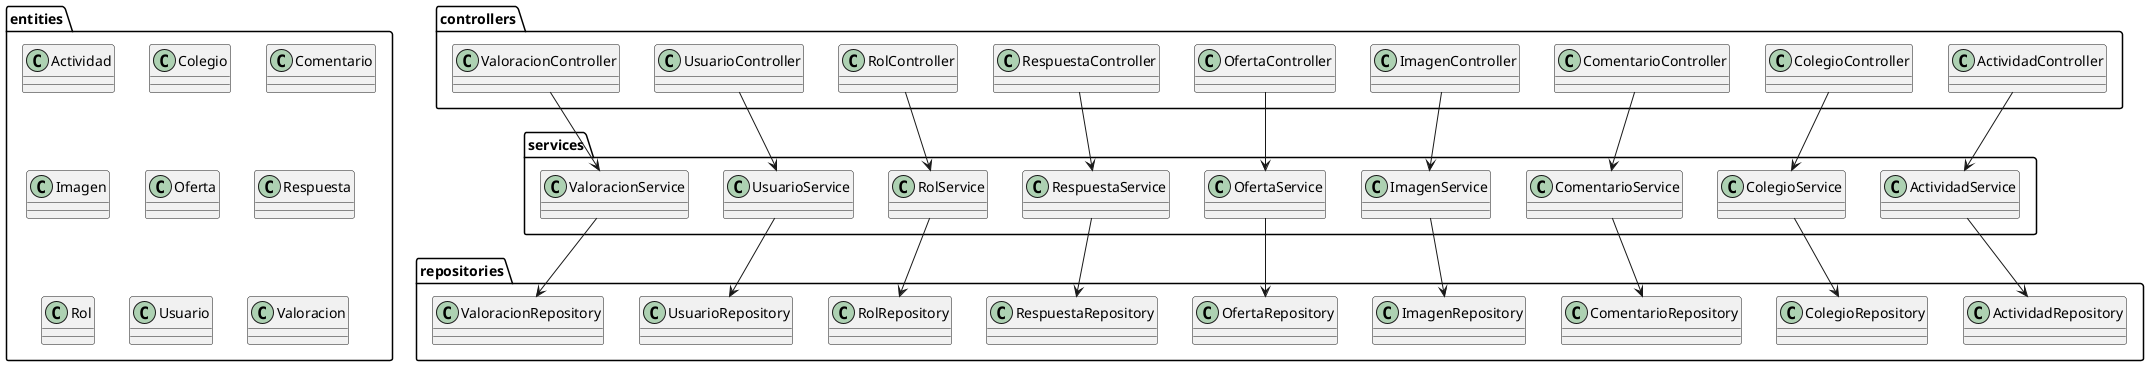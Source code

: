 @startuml

package "entities" {
    class Actividad
    class Colegio
    class Comentario
    class Imagen
    class Oferta
    class Respuesta
    class Rol
    class Usuario
    class Valoracion
}

package "controllers" {
    class ActividadController
    class ColegioController
    class ComentarioController
    class ImagenController
    class OfertaController
    class RespuestaController
    class RolController
    class UsuarioController
    class ValoracionController
}

package "services" {
    class ActividadService
    class ColegioService
    class ComentarioService
    class ImagenService
    class OfertaService
    class RespuestaService
    class RolService
    class UsuarioService
    class ValoracionService
}

package "repositories" {
    class ActividadRepository
    class ColegioRepository
    class ComentarioRepository
    class ImagenRepository
    class OfertaRepository
    class RespuestaRepository
    class RolRepository
    class UsuarioRepository
    class ValoracionRepository
}

ActividadController --> ActividadService
ActividadService --> ActividadRepository

ColegioController --> ColegioService
ColegioService --> ColegioRepository

ComentarioController --> ComentarioService
ComentarioService --> ComentarioRepository

ImagenController --> ImagenService
ImagenService --> ImagenRepository

OfertaController --> OfertaService
OfertaService --> OfertaRepository

RespuestaController --> RespuestaService
RespuestaService --> RespuestaRepository

RolController --> RolService
RolService --> RolRepository

UsuarioController --> UsuarioService
UsuarioService --> UsuarioRepository

ValoracionController --> ValoracionService
ValoracionService --> ValoracionRepository

@enduml
